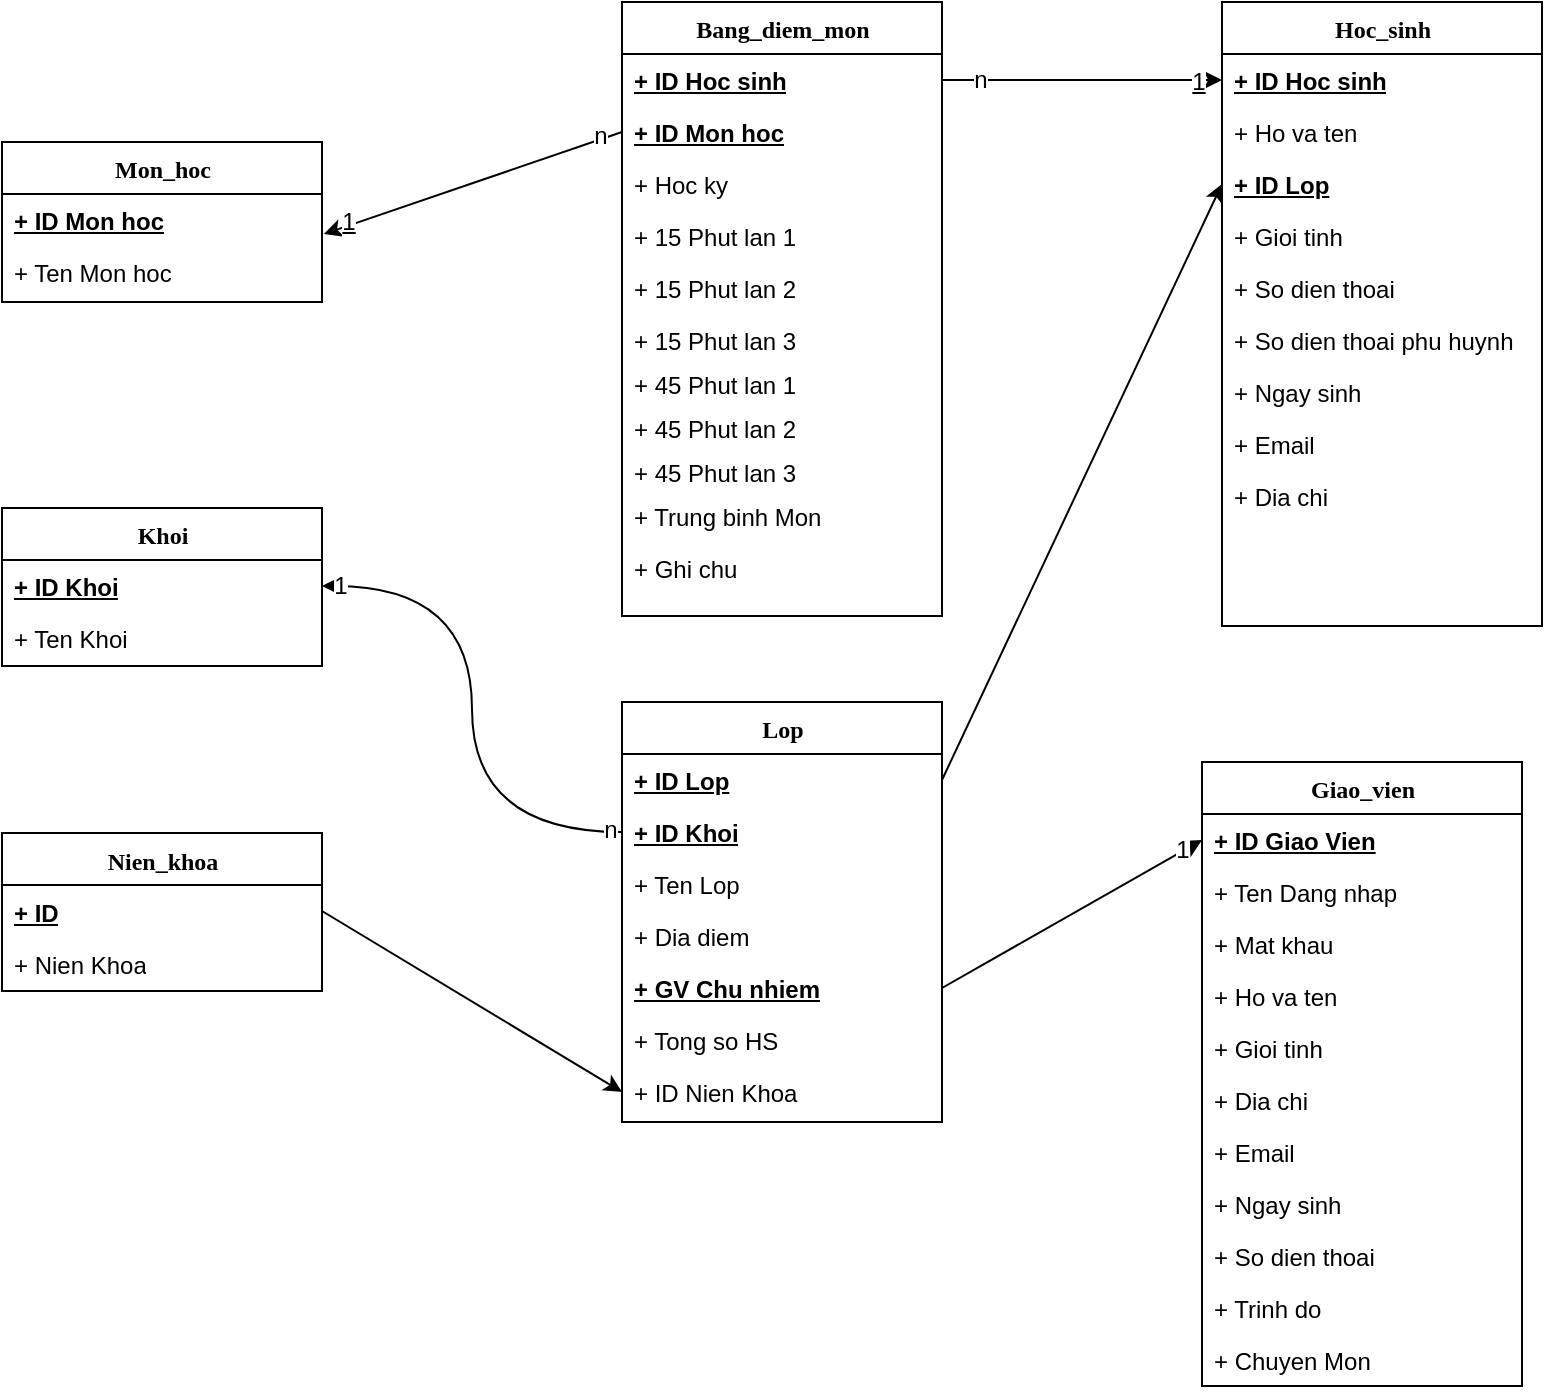 <mxfile version="12.4.3" type="device" pages="1"><diagram name="Page-1" id="9f46799a-70d6-7492-0946-bef42562c5a5"><mxGraphModel dx="2522" dy="1612" grid="1" gridSize="10" guides="1" tooltips="1" connect="1" arrows="1" fold="1" page="1" pageScale="1" pageWidth="1100" pageHeight="850" background="#ffffff" math="0" shadow="0"><root><mxCell id="0"/><mxCell id="1" parent="0"/><mxCell id="78961159f06e98e8-17" value="Giao_vien" style="swimlane;html=1;fontStyle=1;align=center;verticalAlign=top;childLayout=stackLayout;horizontal=1;startSize=26;horizontalStack=0;resizeParent=1;resizeLast=0;collapsible=1;marginBottom=0;swimlaneFillColor=#ffffff;rounded=0;shadow=0;comic=0;labelBackgroundColor=none;strokeWidth=1;fillColor=none;fontFamily=Verdana;fontSize=12" parent="1" vertex="1"><mxGeometry x="240" y="-250" width="160" height="312" as="geometry"><mxRectangle x="360" y="-94" width="100" height="26" as="alternateBounds"/></mxGeometry></mxCell><mxCell id="78961159f06e98e8-21" value="+ ID Giao Vien" style="text;html=1;strokeColor=none;fillColor=none;align=left;verticalAlign=top;spacingLeft=4;spacingRight=4;whiteSpace=wrap;overflow=hidden;rotatable=0;points=[[0,0.5],[1,0.5]];portConstraint=eastwest;fontStyle=5" parent="78961159f06e98e8-17" vertex="1"><mxGeometry y="26" width="160" height="26" as="geometry"/></mxCell><mxCell id="T9Gsi1MG2eronuH9tcHb-164" value="+ Ten Dang nhap" style="text;html=1;strokeColor=none;fillColor=none;align=left;verticalAlign=top;spacingLeft=4;spacingRight=4;whiteSpace=wrap;overflow=hidden;rotatable=0;points=[[0,0.5],[1,0.5]];portConstraint=eastwest;" parent="78961159f06e98e8-17" vertex="1"><mxGeometry y="52" width="160" height="26" as="geometry"/></mxCell><mxCell id="T9Gsi1MG2eronuH9tcHb-165" value="+ Mat khau" style="text;html=1;strokeColor=none;fillColor=none;align=left;verticalAlign=top;spacingLeft=4;spacingRight=4;whiteSpace=wrap;overflow=hidden;rotatable=0;points=[[0,0.5],[1,0.5]];portConstraint=eastwest;" parent="78961159f06e98e8-17" vertex="1"><mxGeometry y="78" width="160" height="26" as="geometry"/></mxCell><mxCell id="T9Gsi1MG2eronuH9tcHb-166" value="+ Ho va ten" style="text;html=1;strokeColor=none;fillColor=none;align=left;verticalAlign=top;spacingLeft=4;spacingRight=4;whiteSpace=wrap;overflow=hidden;rotatable=0;points=[[0,0.5],[1,0.5]];portConstraint=eastwest;" parent="78961159f06e98e8-17" vertex="1"><mxGeometry y="104" width="160" height="26" as="geometry"/></mxCell><mxCell id="T9Gsi1MG2eronuH9tcHb-167" value="+ Gioi tinh" style="text;html=1;strokeColor=none;fillColor=none;align=left;verticalAlign=top;spacingLeft=4;spacingRight=4;whiteSpace=wrap;overflow=hidden;rotatable=0;points=[[0,0.5],[1,0.5]];portConstraint=eastwest;" parent="78961159f06e98e8-17" vertex="1"><mxGeometry y="130" width="160" height="26" as="geometry"/></mxCell><mxCell id="T9Gsi1MG2eronuH9tcHb-171" value="+ Dia chi" style="text;html=1;strokeColor=none;fillColor=none;align=left;verticalAlign=top;spacingLeft=4;spacingRight=4;whiteSpace=wrap;overflow=hidden;rotatable=0;points=[[0,0.5],[1,0.5]];portConstraint=eastwest;" parent="78961159f06e98e8-17" vertex="1"><mxGeometry y="156" width="160" height="26" as="geometry"/></mxCell><mxCell id="T9Gsi1MG2eronuH9tcHb-170" value="+ Email" style="text;html=1;strokeColor=none;fillColor=none;align=left;verticalAlign=top;spacingLeft=4;spacingRight=4;whiteSpace=wrap;overflow=hidden;rotatable=0;points=[[0,0.5],[1,0.5]];portConstraint=eastwest;" parent="78961159f06e98e8-17" vertex="1"><mxGeometry y="182" width="160" height="26" as="geometry"/></mxCell><mxCell id="T9Gsi1MG2eronuH9tcHb-169" value="+ Ngay sinh" style="text;html=1;strokeColor=none;fillColor=none;align=left;verticalAlign=top;spacingLeft=4;spacingRight=4;whiteSpace=wrap;overflow=hidden;rotatable=0;points=[[0,0.5],[1,0.5]];portConstraint=eastwest;" parent="78961159f06e98e8-17" vertex="1"><mxGeometry y="208" width="160" height="26" as="geometry"/></mxCell><mxCell id="T9Gsi1MG2eronuH9tcHb-168" value="+ So dien thoai" style="text;html=1;strokeColor=none;fillColor=none;align=left;verticalAlign=top;spacingLeft=4;spacingRight=4;whiteSpace=wrap;overflow=hidden;rotatable=0;points=[[0,0.5],[1,0.5]];portConstraint=eastwest;" parent="78961159f06e98e8-17" vertex="1"><mxGeometry y="234" width="160" height="26" as="geometry"/></mxCell><mxCell id="9FF3OcsqNSNpH3_MQ3Np-2" value="+ Trinh do" style="text;html=1;strokeColor=none;fillColor=none;align=left;verticalAlign=top;spacingLeft=4;spacingRight=4;whiteSpace=wrap;overflow=hidden;rotatable=0;points=[[0,0.5],[1,0.5]];portConstraint=eastwest;" parent="78961159f06e98e8-17" vertex="1"><mxGeometry y="260" width="160" height="26" as="geometry"/></mxCell><mxCell id="9FF3OcsqNSNpH3_MQ3Np-3" value="+ Chuyen Mon" style="text;html=1;strokeColor=none;fillColor=none;align=left;verticalAlign=top;spacingLeft=4;spacingRight=4;whiteSpace=wrap;overflow=hidden;rotatable=0;points=[[0,0.5],[1,0.5]];portConstraint=eastwest;" parent="78961159f06e98e8-17" vertex="1"><mxGeometry y="286" width="160" height="26" as="geometry"/></mxCell><mxCell id="78961159f06e98e8-30" value="Hoc_sinh" style="swimlane;html=1;fontStyle=1;align=center;verticalAlign=top;childLayout=stackLayout;horizontal=1;startSize=26;horizontalStack=0;resizeParent=1;resizeLast=0;collapsible=1;marginBottom=0;swimlaneFillColor=#ffffff;rounded=0;shadow=0;comic=0;labelBackgroundColor=none;strokeWidth=1;fillColor=none;fontFamily=Verdana;fontSize=12" parent="1" vertex="1"><mxGeometry x="250" y="-630" width="160" height="312" as="geometry"/></mxCell><mxCell id="78961159f06e98e8-31" value="+ ID Hoc sinh" style="text;html=1;strokeColor=none;fillColor=none;align=left;verticalAlign=top;spacingLeft=4;spacingRight=4;whiteSpace=wrap;overflow=hidden;rotatable=0;points=[[0,0.5],[1,0.5]];portConstraint=eastwest;fontStyle=5" parent="78961159f06e98e8-30" vertex="1"><mxGeometry y="26" width="160" height="26" as="geometry"/></mxCell><mxCell id="T9Gsi1MG2eronuH9tcHb-46" value="+ Ho va ten" style="text;html=1;strokeColor=none;fillColor=none;align=left;verticalAlign=top;spacingLeft=4;spacingRight=4;whiteSpace=wrap;overflow=hidden;rotatable=0;points=[[0,0.5],[1,0.5]];portConstraint=eastwest;" parent="78961159f06e98e8-30" vertex="1"><mxGeometry y="52" width="160" height="26" as="geometry"/></mxCell><mxCell id="T9Gsi1MG2eronuH9tcHb-8" value="+ ID Lop" style="text;html=1;strokeColor=none;fillColor=none;align=left;verticalAlign=top;spacingLeft=4;spacingRight=4;whiteSpace=wrap;overflow=hidden;rotatable=0;points=[[0,0.5],[1,0.5]];portConstraint=eastwest;fontStyle=5" parent="78961159f06e98e8-30" vertex="1"><mxGeometry y="78" width="160" height="26" as="geometry"/></mxCell><mxCell id="78961159f06e98e8-25" value="+ Gioi tinh" style="text;html=1;strokeColor=none;fillColor=none;align=left;verticalAlign=top;spacingLeft=4;spacingRight=4;whiteSpace=wrap;overflow=hidden;rotatable=0;points=[[0,0.5],[1,0.5]];portConstraint=eastwest;" parent="78961159f06e98e8-30" vertex="1"><mxGeometry y="104" width="160" height="26" as="geometry"/></mxCell><mxCell id="T9Gsi1MG2eronuH9tcHb-153" value="+ So dien thoai" style="text;html=1;strokeColor=none;fillColor=none;align=left;verticalAlign=top;spacingLeft=4;spacingRight=4;whiteSpace=wrap;overflow=hidden;rotatable=0;points=[[0,0.5],[1,0.5]];portConstraint=eastwest;" parent="78961159f06e98e8-30" vertex="1"><mxGeometry y="130" width="160" height="26" as="geometry"/></mxCell><mxCell id="T9Gsi1MG2eronuH9tcHb-49" value="+ So dien thoai phu huynh" style="text;html=1;strokeColor=none;fillColor=none;align=left;verticalAlign=top;spacingLeft=4;spacingRight=4;whiteSpace=wrap;overflow=hidden;rotatable=0;points=[[0,0.5],[1,0.5]];portConstraint=eastwest;" parent="78961159f06e98e8-30" vertex="1"><mxGeometry y="156" width="160" height="26" as="geometry"/></mxCell><mxCell id="T9Gsi1MG2eronuH9tcHb-152" value="+ Ngay sinh" style="text;html=1;strokeColor=none;fillColor=none;align=left;verticalAlign=top;spacingLeft=4;spacingRight=4;whiteSpace=wrap;overflow=hidden;rotatable=0;points=[[0,0.5],[1,0.5]];portConstraint=eastwest;" parent="78961159f06e98e8-30" vertex="1"><mxGeometry y="182" width="160" height="26" as="geometry"/></mxCell><mxCell id="T9Gsi1MG2eronuH9tcHb-154" value="+ Email" style="text;html=1;strokeColor=none;fillColor=none;align=left;verticalAlign=top;spacingLeft=4;spacingRight=4;whiteSpace=wrap;overflow=hidden;rotatable=0;points=[[0,0.5],[1,0.5]];portConstraint=eastwest;" parent="78961159f06e98e8-30" vertex="1"><mxGeometry y="208" width="160" height="26" as="geometry"/></mxCell><mxCell id="T9Gsi1MG2eronuH9tcHb-155" value="+ Dia chi" style="text;html=1;strokeColor=none;fillColor=none;align=left;verticalAlign=top;spacingLeft=4;spacingRight=4;whiteSpace=wrap;overflow=hidden;rotatable=0;points=[[0,0.5],[1,0.5]];portConstraint=eastwest;" parent="78961159f06e98e8-30" vertex="1"><mxGeometry y="234" width="160" height="26" as="geometry"/></mxCell><mxCell id="78961159f06e98e8-43" value="Lop" style="swimlane;html=1;fontStyle=1;align=center;verticalAlign=top;childLayout=stackLayout;horizontal=1;startSize=26;horizontalStack=0;resizeParent=1;resizeLast=0;collapsible=1;marginBottom=0;swimlaneFillColor=#ffffff;rounded=0;shadow=0;comic=0;labelBackgroundColor=none;strokeWidth=1;fillColor=none;fontFamily=Verdana;fontSize=12" parent="1" vertex="1"><mxGeometry x="-50" y="-280" width="160" height="210" as="geometry"/></mxCell><mxCell id="78961159f06e98e8-44" value="+ ID Lop" style="text;html=1;strokeColor=none;fillColor=none;align=left;verticalAlign=top;spacingLeft=4;spacingRight=4;whiteSpace=wrap;overflow=hidden;rotatable=0;points=[[0,0.5],[1,0.5]];portConstraint=eastwest;fontStyle=5" parent="78961159f06e98e8-43" vertex="1"><mxGeometry y="26" width="160" height="26" as="geometry"/></mxCell><mxCell id="78961159f06e98e8-50" value="+ ID Khoi" style="text;html=1;strokeColor=none;fillColor=none;align=left;verticalAlign=top;spacingLeft=4;spacingRight=4;whiteSpace=wrap;overflow=hidden;rotatable=0;points=[[0,0.5],[1,0.5]];portConstraint=eastwest;fontStyle=5" parent="78961159f06e98e8-43" vertex="1"><mxGeometry y="52" width="160" height="26" as="geometry"/></mxCell><mxCell id="78961159f06e98e8-45" value="+ Ten Lop" style="text;html=1;strokeColor=none;fillColor=none;align=left;verticalAlign=top;spacingLeft=4;spacingRight=4;whiteSpace=wrap;overflow=hidden;rotatable=0;points=[[0,0.5],[1,0.5]];portConstraint=eastwest;fontStyle=0" parent="78961159f06e98e8-43" vertex="1"><mxGeometry y="78" width="160" height="26" as="geometry"/></mxCell><mxCell id="78961159f06e98e8-49" value="+ Dia diem" style="text;html=1;strokeColor=none;fillColor=none;align=left;verticalAlign=top;spacingLeft=4;spacingRight=4;whiteSpace=wrap;overflow=hidden;rotatable=0;points=[[0,0.5],[1,0.5]];portConstraint=eastwest;" parent="78961159f06e98e8-43" vertex="1"><mxGeometry y="104" width="160" height="26" as="geometry"/></mxCell><mxCell id="T9Gsi1MG2eronuH9tcHb-10" value="+ GV Chu nhiem" style="text;html=1;strokeColor=none;fillColor=none;align=left;verticalAlign=top;spacingLeft=4;spacingRight=4;whiteSpace=wrap;overflow=hidden;rotatable=0;points=[[0,0.5],[1,0.5]];portConstraint=eastwest;fontStyle=5" parent="78961159f06e98e8-43" vertex="1"><mxGeometry y="130" width="160" height="26" as="geometry"/></mxCell><mxCell id="9FF3OcsqNSNpH3_MQ3Np-1" value="+ Tong so HS&lt;br&gt;" style="text;html=1;strokeColor=none;fillColor=none;align=left;verticalAlign=top;spacingLeft=4;spacingRight=4;whiteSpace=wrap;overflow=hidden;rotatable=0;points=[[0,0.5],[1,0.5]];portConstraint=eastwest;" parent="78961159f06e98e8-43" vertex="1"><mxGeometry y="156" width="160" height="26" as="geometry"/></mxCell><mxCell id="9FF3OcsqNSNpH3_MQ3Np-9" value="+ ID Nien Khoa" style="text;html=1;strokeColor=none;fillColor=none;align=left;verticalAlign=top;spacingLeft=4;spacingRight=4;whiteSpace=wrap;overflow=hidden;rotatable=0;points=[[0,0.5],[1,0.5]];portConstraint=eastwest;" parent="78961159f06e98e8-43" vertex="1"><mxGeometry y="182" width="160" height="26" as="geometry"/></mxCell><mxCell id="78961159f06e98e8-69" value="Bang_diem_mon" style="swimlane;html=1;fontStyle=1;align=center;verticalAlign=top;childLayout=stackLayout;horizontal=1;startSize=26;horizontalStack=0;resizeParent=1;resizeLast=0;collapsible=1;marginBottom=0;swimlaneFillColor=#ffffff;rounded=0;shadow=0;comic=0;labelBackgroundColor=none;strokeWidth=1;fillColor=none;fontFamily=Verdana;fontSize=12" parent="1" vertex="1"><mxGeometry x="-50" y="-630" width="160" height="307" as="geometry"/></mxCell><mxCell id="78961159f06e98e8-74" value="+ ID Hoc sinh" style="text;html=1;strokeColor=none;fillColor=none;align=left;verticalAlign=top;spacingLeft=4;spacingRight=4;whiteSpace=wrap;overflow=hidden;rotatable=0;points=[[0,0.5],[1,0.5]];portConstraint=eastwest;fontStyle=5" parent="78961159f06e98e8-69" vertex="1"><mxGeometry y="26" width="160" height="26" as="geometry"/></mxCell><mxCell id="78961159f06e98e8-71" value="+ ID Mon hoc" style="text;html=1;strokeColor=none;fillColor=none;align=left;verticalAlign=top;spacingLeft=4;spacingRight=4;whiteSpace=wrap;overflow=hidden;rotatable=0;points=[[0,0.5],[1,0.5]];portConstraint=eastwest;fontStyle=5" parent="78961159f06e98e8-69" vertex="1"><mxGeometry y="52" width="160" height="26" as="geometry"/></mxCell><mxCell id="T9Gsi1MG2eronuH9tcHb-60" value="+ Hoc ky" style="text;html=1;strokeColor=none;fillColor=none;align=left;verticalAlign=top;spacingLeft=4;spacingRight=4;whiteSpace=wrap;overflow=hidden;rotatable=0;points=[[0,0.5],[1,0.5]];portConstraint=eastwest;" parent="78961159f06e98e8-69" vertex="1"><mxGeometry y="78" width="160" height="26" as="geometry"/></mxCell><mxCell id="78961159f06e98e8-75" value="+ 15 Phut lan 1" style="text;html=1;strokeColor=none;fillColor=none;align=left;verticalAlign=top;spacingLeft=4;spacingRight=4;whiteSpace=wrap;overflow=hidden;rotatable=0;points=[[0,0.5],[1,0.5]];portConstraint=eastwest;" parent="78961159f06e98e8-69" vertex="1"><mxGeometry y="104" width="160" height="26" as="geometry"/></mxCell><mxCell id="T9Gsi1MG2eronuH9tcHb-51" value="+ 15 Phut lan 2" style="text;html=1;strokeColor=none;fillColor=none;align=left;verticalAlign=top;spacingLeft=4;spacingRight=4;whiteSpace=wrap;overflow=hidden;rotatable=0;points=[[0,0.5],[1,0.5]];portConstraint=eastwest;" parent="78961159f06e98e8-69" vertex="1"><mxGeometry y="130" width="160" height="26" as="geometry"/></mxCell><mxCell id="T9Gsi1MG2eronuH9tcHb-52" value="+ 15 Phut lan 3" style="text;html=1;strokeColor=none;fillColor=none;align=left;verticalAlign=top;spacingLeft=4;spacingRight=4;whiteSpace=wrap;overflow=hidden;rotatable=0;points=[[0,0.5],[1,0.5]];portConstraint=eastwest;" parent="78961159f06e98e8-69" vertex="1"><mxGeometry y="156" width="160" height="22" as="geometry"/></mxCell><mxCell id="T9Gsi1MG2eronuH9tcHb-53" value="+ 45 Phut lan 1" style="text;html=1;strokeColor=none;fillColor=none;align=left;verticalAlign=top;spacingLeft=4;spacingRight=4;whiteSpace=wrap;overflow=hidden;rotatable=0;points=[[0,0.5],[1,0.5]];portConstraint=eastwest;" parent="78961159f06e98e8-69" vertex="1"><mxGeometry y="178" width="160" height="22" as="geometry"/></mxCell><mxCell id="T9Gsi1MG2eronuH9tcHb-54" value="+ 45 Phut lan 2" style="text;html=1;strokeColor=none;fillColor=none;align=left;verticalAlign=top;spacingLeft=4;spacingRight=4;whiteSpace=wrap;overflow=hidden;rotatable=0;points=[[0,0.5],[1,0.5]];portConstraint=eastwest;" parent="78961159f06e98e8-69" vertex="1"><mxGeometry y="200" width="160" height="22" as="geometry"/></mxCell><mxCell id="T9Gsi1MG2eronuH9tcHb-56" value="+ 45 Phut lan 3" style="text;html=1;strokeColor=none;fillColor=none;align=left;verticalAlign=top;spacingLeft=4;spacingRight=4;whiteSpace=wrap;overflow=hidden;rotatable=0;points=[[0,0.5],[1,0.5]];portConstraint=eastwest;" parent="78961159f06e98e8-69" vertex="1"><mxGeometry y="222" width="160" height="22" as="geometry"/></mxCell><mxCell id="T9Gsi1MG2eronuH9tcHb-110" value="+ Trung binh Mon" style="text;html=1;strokeColor=none;fillColor=none;align=left;verticalAlign=top;spacingLeft=4;spacingRight=4;whiteSpace=wrap;overflow=hidden;rotatable=0;points=[[0,0.5],[1,0.5]];portConstraint=eastwest;" parent="78961159f06e98e8-69" vertex="1"><mxGeometry y="244" width="160" height="26" as="geometry"/></mxCell><mxCell id="T9Gsi1MG2eronuH9tcHb-59" value="+ Ghi chu" style="text;html=1;strokeColor=none;fillColor=none;align=left;verticalAlign=top;spacingLeft=4;spacingRight=4;whiteSpace=wrap;overflow=hidden;rotatable=0;points=[[0,0.5],[1,0.5]];portConstraint=eastwest;" parent="78961159f06e98e8-69" vertex="1"><mxGeometry y="270" width="160" height="26" as="geometry"/></mxCell><mxCell id="T9Gsi1MG2eronuH9tcHb-27" value="Mon_hoc" style="swimlane;html=1;fontStyle=1;align=center;verticalAlign=top;childLayout=stackLayout;horizontal=1;startSize=26;horizontalStack=0;resizeParent=1;resizeLast=0;collapsible=1;marginBottom=0;swimlaneFillColor=#ffffff;rounded=0;shadow=0;comic=0;labelBackgroundColor=none;strokeWidth=1;fillColor=none;fontFamily=Verdana;fontSize=12" parent="1" vertex="1"><mxGeometry x="-360" y="-560" width="160" height="80" as="geometry"/></mxCell><mxCell id="T9Gsi1MG2eronuH9tcHb-28" value="+ ID Mon hoc" style="text;html=1;strokeColor=none;fillColor=none;align=left;verticalAlign=top;spacingLeft=4;spacingRight=4;whiteSpace=wrap;overflow=hidden;rotatable=0;points=[[0,0.5],[1,0.5]];portConstraint=eastwest;fontStyle=5" parent="T9Gsi1MG2eronuH9tcHb-27" vertex="1"><mxGeometry y="26" width="160" height="26" as="geometry"/></mxCell><mxCell id="T9Gsi1MG2eronuH9tcHb-29" value="+ Ten Mon hoc" style="text;html=1;strokeColor=none;fillColor=none;align=left;verticalAlign=top;spacingLeft=4;spacingRight=4;whiteSpace=wrap;overflow=hidden;rotatable=0;points=[[0,0.5],[1,0.5]];portConstraint=eastwest;" parent="T9Gsi1MG2eronuH9tcHb-27" vertex="1"><mxGeometry y="52" width="160" height="26" as="geometry"/></mxCell><mxCell id="T9Gsi1MG2eronuH9tcHb-111" value="Khoi" style="swimlane;html=1;fontStyle=1;align=center;verticalAlign=top;childLayout=stackLayout;horizontal=1;startSize=26;horizontalStack=0;resizeParent=1;resizeLast=0;collapsible=1;marginBottom=0;swimlaneFillColor=#ffffff;rounded=0;shadow=0;comic=0;labelBackgroundColor=none;strokeWidth=1;fillColor=none;fontFamily=Verdana;fontSize=12" parent="1" vertex="1"><mxGeometry x="-360" y="-377" width="160" height="79" as="geometry"/></mxCell><mxCell id="T9Gsi1MG2eronuH9tcHb-112" value="+ ID Khoi" style="text;html=1;strokeColor=none;fillColor=none;align=left;verticalAlign=top;spacingLeft=4;spacingRight=4;whiteSpace=wrap;overflow=hidden;rotatable=0;points=[[0,0.5],[1,0.5]];portConstraint=eastwest;fontStyle=5" parent="T9Gsi1MG2eronuH9tcHb-111" vertex="1"><mxGeometry y="26" width="160" height="26" as="geometry"/></mxCell><mxCell id="T9Gsi1MG2eronuH9tcHb-113" value="+ Ten Khoi" style="text;html=1;strokeColor=none;fillColor=none;align=left;verticalAlign=top;spacingLeft=4;spacingRight=4;whiteSpace=wrap;overflow=hidden;rotatable=0;points=[[0,0.5],[1,0.5]];portConstraint=eastwest;" parent="T9Gsi1MG2eronuH9tcHb-111" vertex="1"><mxGeometry y="52" width="160" height="26" as="geometry"/></mxCell><mxCell id="T9Gsi1MG2eronuH9tcHb-144" style="edgeStyle=none;rounded=0;orthogonalLoop=1;jettySize=auto;html=1;exitX=0;exitY=0.5;exitDx=0;exitDy=0;entryX=1;entryY=0.5;entryDx=0;entryDy=0;startArrow=classic;startFill=1;endArrow=none;endFill=0;" parent="1" source="78961159f06e98e8-31" target="78961159f06e98e8-74" edge="1"><mxGeometry relative="1" as="geometry"/></mxCell><mxCell id="T9Gsi1MG2eronuH9tcHb-242" value="1" style="text;html=1;align=center;verticalAlign=middle;resizable=0;points=[];;labelBackgroundColor=#ffffff;fontStyle=4" parent="T9Gsi1MG2eronuH9tcHb-144" vertex="1" connectable="0"><mxGeometry x="-0.829" y="1" relative="1" as="geometry"><mxPoint as="offset"/></mxGeometry></mxCell><mxCell id="T9Gsi1MG2eronuH9tcHb-243" value="n" style="text;html=1;align=center;verticalAlign=middle;resizable=0;points=[];;labelBackgroundColor=#ffffff;" parent="T9Gsi1MG2eronuH9tcHb-144" vertex="1" connectable="0"><mxGeometry x="0.733" relative="1" as="geometry"><mxPoint as="offset"/></mxGeometry></mxCell><mxCell id="T9Gsi1MG2eronuH9tcHb-205" style="edgeStyle=none;rounded=0;orthogonalLoop=1;jettySize=auto;html=1;exitX=1.006;exitY=0.769;exitDx=0;exitDy=0;entryX=0;entryY=0.5;entryDx=0;entryDy=0;startArrow=classic;startFill=1;endArrow=none;endFill=0;exitPerimeter=0;" parent="1" source="T9Gsi1MG2eronuH9tcHb-28" target="78961159f06e98e8-71" edge="1"><mxGeometry relative="1" as="geometry"/></mxCell><mxCell id="T9Gsi1MG2eronuH9tcHb-240" value="n" style="text;html=1;align=center;verticalAlign=middle;resizable=0;points=[];;labelBackgroundColor=#ffffff;" parent="T9Gsi1MG2eronuH9tcHb-205" vertex="1" connectable="0"><mxGeometry x="0.863" y="2" relative="1" as="geometry"><mxPoint as="offset"/></mxGeometry></mxCell><mxCell id="T9Gsi1MG2eronuH9tcHb-241" value="1" style="text;html=1;align=center;verticalAlign=middle;resizable=0;points=[];;labelBackgroundColor=#ffffff;fontStyle=4" parent="T9Gsi1MG2eronuH9tcHb-205" vertex="1" connectable="0"><mxGeometry x="-0.837" y="1" relative="1" as="geometry"><mxPoint y="-1" as="offset"/></mxGeometry></mxCell><mxCell id="T9Gsi1MG2eronuH9tcHb-207" style="edgeStyle=orthogonalEdgeStyle;curved=1;rounded=0;orthogonalLoop=1;jettySize=auto;html=1;exitX=1;exitY=0.5;exitDx=0;exitDy=0;startArrow=classic;startFill=1;endArrow=none;endFill=0;" parent="1" source="T9Gsi1MG2eronuH9tcHb-112" target="78961159f06e98e8-50" edge="1"><mxGeometry relative="1" as="geometry"/></mxCell><mxCell id="T9Gsi1MG2eronuH9tcHb-226" value="1" style="text;html=1;align=center;verticalAlign=middle;resizable=0;points=[];;labelBackgroundColor=#ffffff;" parent="T9Gsi1MG2eronuH9tcHb-207" vertex="1" connectable="0"><mxGeometry x="-0.934" relative="1" as="geometry"><mxPoint as="offset"/></mxGeometry></mxCell><mxCell id="T9Gsi1MG2eronuH9tcHb-227" value="n" style="text;html=1;align=center;verticalAlign=middle;resizable=0;points=[];;labelBackgroundColor=#ffffff;" parent="T9Gsi1MG2eronuH9tcHb-207" vertex="1" connectable="0"><mxGeometry x="0.953" y="1" relative="1" as="geometry"><mxPoint as="offset"/></mxGeometry></mxCell><mxCell id="T9Gsi1MG2eronuH9tcHb-220" style="rounded=0;orthogonalLoop=1;jettySize=auto;html=1;exitX=1;exitY=0.5;exitDx=0;exitDy=0;entryX=0;entryY=0.5;entryDx=0;entryDy=0;startArrow=none;startFill=0;endArrow=classic;endFill=1;" parent="1" source="T9Gsi1MG2eronuH9tcHb-10" target="78961159f06e98e8-21" edge="1"><mxGeometry relative="1" as="geometry"><mxPoint x="30" y="75" as="sourcePoint"/></mxGeometry></mxCell><mxCell id="T9Gsi1MG2eronuH9tcHb-229" value="&lt;br&gt;" style="text;html=1;align=center;verticalAlign=middle;resizable=0;points=[];;labelBackgroundColor=#ffffff;fontStyle=4" parent="T9Gsi1MG2eronuH9tcHb-220" vertex="1" connectable="0"><mxGeometry x="-0.919" y="1" relative="1" as="geometry"><mxPoint as="offset"/></mxGeometry></mxCell><mxCell id="T9Gsi1MG2eronuH9tcHb-230" value="1" style="text;html=1;align=center;verticalAlign=middle;resizable=0;points=[];;labelBackgroundColor=#ffffff;" parent="T9Gsi1MG2eronuH9tcHb-220" vertex="1" connectable="0"><mxGeometry x="0.838" y="1" relative="1" as="geometry"><mxPoint x="1" as="offset"/></mxGeometry></mxCell><mxCell id="9FF3OcsqNSNpH3_MQ3Np-5" style="rounded=0;orthogonalLoop=1;jettySize=auto;html=1;exitX=1;exitY=0.5;exitDx=0;exitDy=0;entryX=0;entryY=0.5;entryDx=0;entryDy=0;startArrow=none;startFill=0;" parent="1" source="78961159f06e98e8-44" target="T9Gsi1MG2eronuH9tcHb-8" edge="1"><mxGeometry relative="1" as="geometry"/></mxCell><mxCell id="9FF3OcsqNSNpH3_MQ3Np-6" value="Nien_khoa" style="swimlane;html=1;fontStyle=1;align=center;verticalAlign=top;childLayout=stackLayout;horizontal=1;startSize=26;horizontalStack=0;resizeParent=1;resizeLast=0;collapsible=1;marginBottom=0;swimlaneFillColor=#ffffff;rounded=0;shadow=0;comic=0;labelBackgroundColor=none;strokeWidth=1;fillColor=none;fontFamily=Verdana;fontSize=12" parent="1" vertex="1"><mxGeometry x="-360" y="-214.5" width="160" height="79" as="geometry"/></mxCell><mxCell id="9FF3OcsqNSNpH3_MQ3Np-7" value="+ ID" style="text;html=1;strokeColor=none;fillColor=none;align=left;verticalAlign=top;spacingLeft=4;spacingRight=4;whiteSpace=wrap;overflow=hidden;rotatable=0;points=[[0,0.5],[1,0.5]];portConstraint=eastwest;fontStyle=5" parent="9FF3OcsqNSNpH3_MQ3Np-6" vertex="1"><mxGeometry y="26" width="160" height="26" as="geometry"/></mxCell><mxCell id="9FF3OcsqNSNpH3_MQ3Np-8" value="+ Nien Khoa" style="text;html=1;strokeColor=none;fillColor=none;align=left;verticalAlign=top;spacingLeft=4;spacingRight=4;whiteSpace=wrap;overflow=hidden;rotatable=0;points=[[0,0.5],[1,0.5]];portConstraint=eastwest;" parent="9FF3OcsqNSNpH3_MQ3Np-6" vertex="1"><mxGeometry y="52" width="160" height="26" as="geometry"/></mxCell><mxCell id="9FF3OcsqNSNpH3_MQ3Np-10" style="edgeStyle=none;rounded=0;orthogonalLoop=1;jettySize=auto;html=1;exitX=1;exitY=0.5;exitDx=0;exitDy=0;entryX=0;entryY=0.5;entryDx=0;entryDy=0;startArrow=none;startFill=0;" parent="1" source="9FF3OcsqNSNpH3_MQ3Np-7" target="9FF3OcsqNSNpH3_MQ3Np-9" edge="1"><mxGeometry relative="1" as="geometry"/></mxCell></root></mxGraphModel></diagram></mxfile>